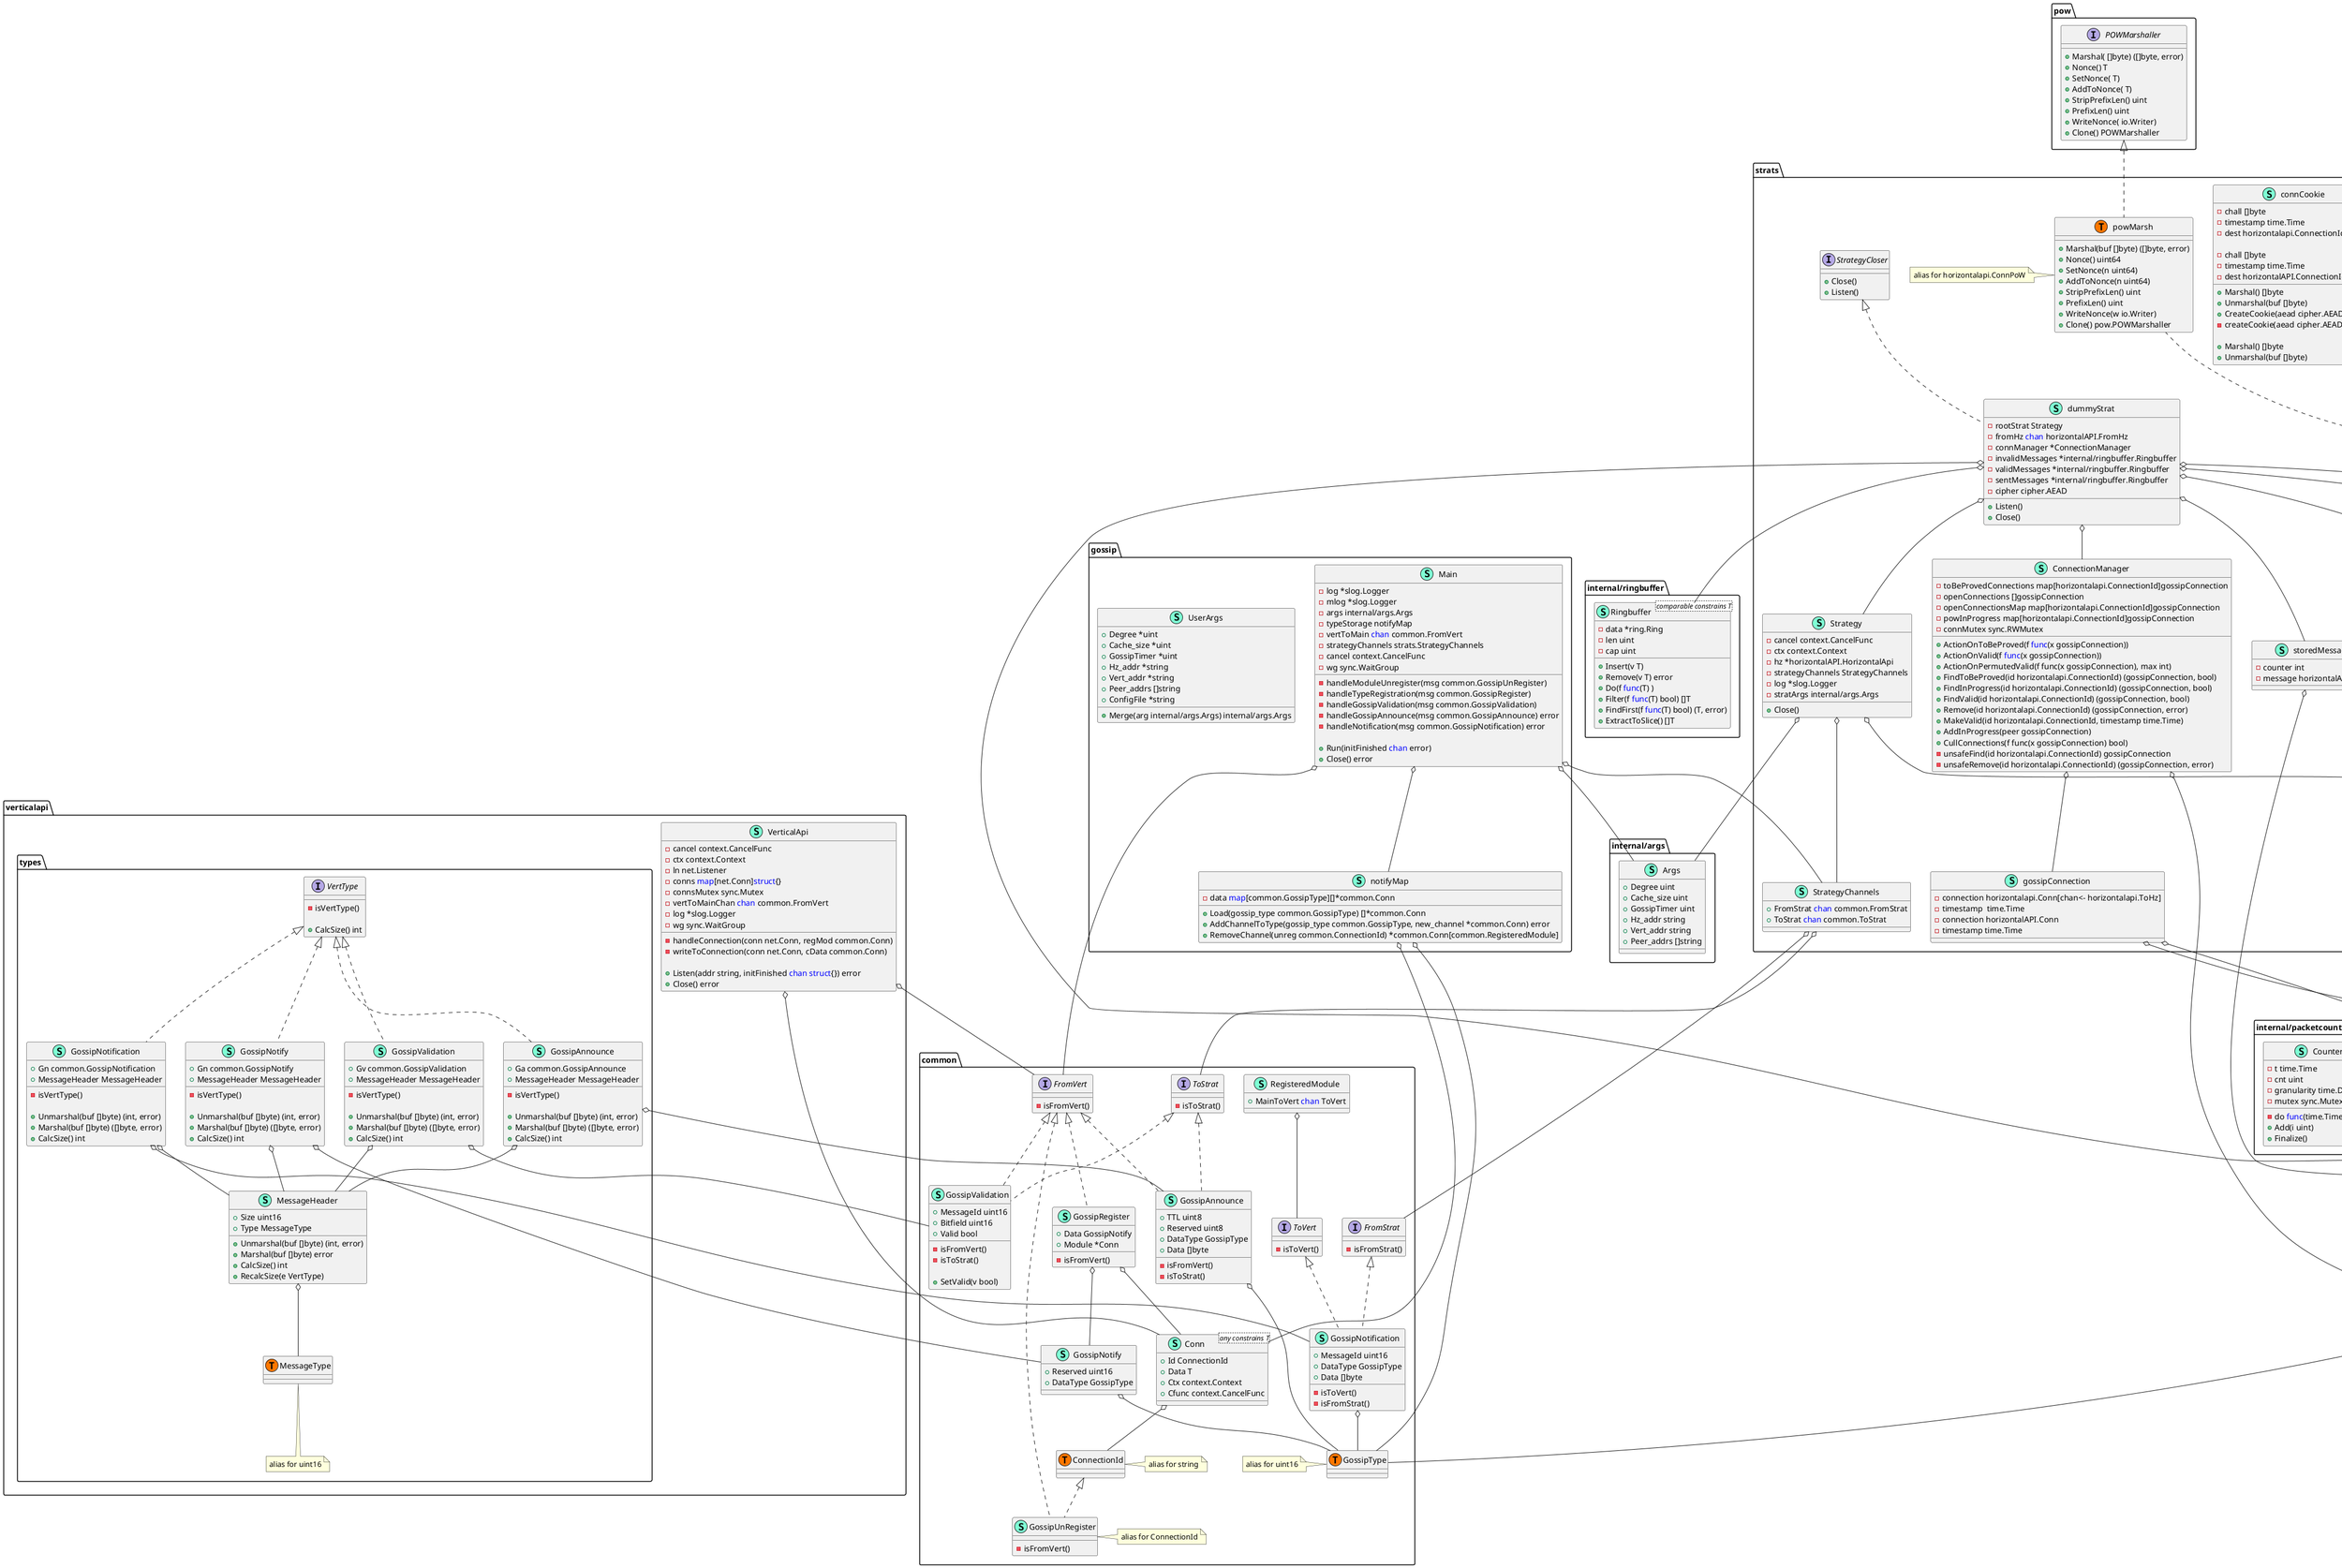 @startuml

left to right direction

namespace verticalapi {
	namespace types {
		class GossipAnnounce << (S,Aquamarine) >> {
			+ Ga common.GossipAnnounce
				+ MessageHeader MessageHeader

				- isVertType() 

				+ Unmarshal(buf []byte) (int, error)
				+ Marshal(buf []byte) ([]byte, error)
				+ CalcSize() int

		}
		class GossipNotification << (S,Aquamarine) >> {
			+ Gn common.GossipNotification
				+ MessageHeader MessageHeader

				- isVertType() 

				+ Unmarshal(buf []byte) (int, error)
				+ Marshal(buf []byte) ([]byte, error)
				+ CalcSize() int

		}
		class GossipNotify << (S,Aquamarine) >> {
			+ Gn common.GossipNotify
				+ MessageHeader MessageHeader

				- isVertType() 

				+ Unmarshal(buf []byte) (int, error)
				+ Marshal(buf []byte) ([]byte, error)
				+ CalcSize() int

		}
		class GossipValidation << (S,Aquamarine) >> {
			+ Gv common.GossipValidation
				+ MessageHeader MessageHeader

				- isVertType() 

				+ Unmarshal(buf []byte) (int, error)
				+ Marshal(buf []byte) ([]byte, error)
				+ CalcSize() int

		}
		class MessageHeader << (S,Aquamarine) >> {
			+ Size uint16
				+ Type MessageType

				+ Unmarshal(buf []byte) (int, error)
				+ Marshal(buf []byte) error
				+ CalcSize() int
				+ RecalcSize(e VertType) 

		}
		interface VertType  {
			- isVertType() 

				+ CalcSize() int

		}
		class MessageType << (T, #FF7700) >>  {
		}
		note right
			alias for uint16
		end note
	}
	class VerticalApi << (S,Aquamarine) >> {
		- cancel context.CancelFunc
			- ctx context.Context
			- ln net.Listener
			- conns <font color=blue>map</font>[net.Conn]<font color=blue>struct</font>{}
		- connsMutex sync.Mutex
			- vertToMainChan <font color=blue>chan</font> common.FromVert
			- log *slog.Logger
			- wg sync.WaitGroup

			- handleConnection(conn net.Conn, regMod common.Conn) 
			- writeToConnection(conn net.Conn, cData common.Conn) 

			+ Listen(addr string, initFinished <font color=blue>chan</font> <font color=blue>struct</font>{}) error
			+ Close() error

	}
}

"verticalapi.types.VertType" <|.. "verticalapi.types.GossipAnnounce"
"verticalapi.types.VertType" <|.. "verticalapi.types.GossipNotification"
"verticalapi.types.VertType" <|.. "verticalapi.types.GossipNotify"
"verticalapi.types.VertType" <|.. "verticalapi.types.GossipValidation"

"verticalapi.types.GossipAnnounce" o-- "common.GossipAnnounce"
"verticalapi.types.GossipAnnounce" o-- "verticalapi.types.MessageHeader"
"verticalapi.types.GossipNotification" o-- "common.GossipNotification"
"verticalapi.types.GossipNotification" o-- "verticalapi.types.MessageHeader"
"verticalapi.types.GossipNotify" o-- "common.GossipNotify"
"verticalapi.types.GossipNotify" o-- "verticalapi.types.MessageHeader"
"verticalapi.types.GossipValidation" o-- "common.GossipValidation"
"verticalapi.types.GossipValidation" o-- "verticalapi.types.MessageHeader"
"verticalapi.types.MessageHeader" o-- "verticalapi.types.MessageType"

"verticalapi.VerticalApi" o-- "common.FromVert"
"verticalapi.VerticalApi" o-- "common.Conn"

namespace internal/args {
	top to bottom direction

	class Args << (S,Aquamarine) >> {
		+ Degree uint
			+ Cache_size uint
			+ GossipTimer uint
			+ Hz_addr string
			+ Vert_addr string
			+ Peer_addrs []string

	}
}

namespace common {
	top to bottom direction

	class GossipType << (T, #FF7700) >>  {
	}
	note left
		alias for uint16
	end note

	class Conn<any constrains T> << (S,Aquamarine) >> {
		+ Id ConnectionId
		+ Data T
		+ Ctx context.Context
		+ Cfunc context.CancelFunc
	}

	interface FromStrat  {
		- isFromStrat() 
	}

	interface FromVert  {
		- isFromVert() 
	}

	class GossipAnnounce << (S,Aquamarine) >> {
		+ TTL uint8
			+ Reserved uint8
			+ DataType GossipType
			+ Data []byte

			- isFromVert() 
			- isToStrat() 
	}

	class GossipNotification << (S,Aquamarine) >> {
		+ MessageId uint16
			+ DataType GossipType
			+ Data []byte

			- isToVert() 
			- isFromStrat() 
	}

	class GossipNotify << (S,Aquamarine) >> {
		+ Reserved uint16
			+ DataType GossipType
	}

	class GossipRegister << (S,Aquamarine) >> {
		+ Data GossipNotify
			+ Module *Conn

			- isFromVert() 
	}

	class GossipUnRegister << (S,Aquamarine) >> {
		- isFromVert() 
	}
	note right
		alias for ConnectionId
	end note

	class GossipValidation << (S,Aquamarine) >> {
		+ MessageId uint16
			+ Bitfield uint16
			+ Valid bool

			- isFromVert() 
			- isToStrat() 

			+ SetValid(v bool) 
	}

	class RegisteredModule << (S,Aquamarine) >> {
		+ MainToVert <font color=blue>chan</font> ToVert
	}

	interface ToStrat  {
		- isToStrat() 
	}

	interface ToVert  {
		- isToVert() 
	}

	class ConnectionId << (T, #FF7700) >>  {
	}
	note right
		alias for string
	end note
}

"common.FromStrat" <|.. "common.GossipNotification"

"common.ToVert" <|.. "common.GossipNotification"

"common.FromVert" <|.. "common.GossipAnnounce"
"common.FromVert" <|.. "common.GossipRegister"
"common.FromVert" <|.. "common.GossipUnRegister"
"common.FromVert" <|.. "common.GossipValidation"

"common.ToStrat" <|.. "common.GossipAnnounce"
"common.ToStrat" <|.. "common.GossipValidation"

"common.Conn" o-- "common.ConnectionId"
"common.GossipAnnounce" o-- "common.GossipType"
"common.GossipNotification" o-- "common.GossipType"
"common.GossipNotify" o-- "common.GossipType"
"common.GossipRegister" o-- "common.Conn"
"common.GossipRegister" o-- "common.GossipNotify"
"common.RegisteredModule" o-- "common.ToVert"

"common.ConnectionId" <|.. "common.GossipUnRegister"

namespace gossip {
	top to bottom direction

	class Main << (S,Aquamarine) >> {
		- log *slog.Logger
			- mlog *slog.Logger
			- args internal/args.Args
			- typeStorage notifyMap
			- vertToMain <font color=blue>chan</font> common.FromVert
			- strategyChannels strats.StrategyChannels
			- cancel context.CancelFunc
			- wg sync.WaitGroup

			- handleModuleUnregister(msg common.GossipUnRegister) 
			- handleTypeRegistration(msg common.GossipRegister) 
			- handleGossipValidation(msg common.GossipValidation) 
			- handleGossipAnnounce(msg common.GossipAnnounce) error
			- handleNotification(msg common.GossipNotification) error

			+ Run(initFinished <font color=blue>chan</font> error) 
			+ Close() error

	}
	class UserArgs << (S,Aquamarine) >> {
		+ Degree *uint
			+ Cache_size *uint
			+ GossipTimer *uint
			+ Hz_addr *string
			+ Vert_addr *string
			+ Peer_addrs []string
			+ ConfigFile *string

			+ Merge(arg internal/args.Args) internal/args.Args

	}
	class notifyMap << (S,Aquamarine) >> {
		- data <font color=blue>map</font>[common.GossipType][]*common.Conn

			+ Load(gossip_type common.GossipType) []*common.Conn
			+ AddChannelToType(gossip_type common.GossipType, new_channel *common.Conn) error
			+ RemoveChannel(unreg common.ConnectionId) *common.Conn[common.RegisteredModule]

	}
}

"gossip.Main" o-- "internal/args.Args"
"gossip.Main" o-- "gossip.notifyMap"
"gossip.Main" o-- "common.FromVert"
"gossip.Main" o-- "strats.StrategyChannels"

"gossip.notifyMap" o-- "common.Conn"
"gossip.notifyMap" o-- "common.GossipType"

namespace internal/packetcounter {
	top to bottom direction

	class Counter << (S,Aquamarine) >> {
		- t time.Time
			- cnt uint
			- do <font color=blue>func</font>(time.Time, uint) 
			- granularity time.Duration
			- mutex sync.Mutex

			+ Add(i uint) 
			+ Finalize() 
	}
}



namespace pow {
	top to bottom direction

	interface POWMarshaller  {
		+ Marshal( []byte) ([]byte, error)
			+ Nonce() T
			+ SetNonce( T) 
			+ AddToNonce( T) 
			+ StripPrefixLen() uint
			+ PrefixLen() uint
			+ WriteNonce( io.Writer) 
			+ Clone() POWMarshaller

	}
}



namespace internal/ringbuffer {
	top to bottom direction

	class Ringbuffer<comparable constrains T> << (S,Aquamarine) >> {
		- data *ring.Ring
			- len uint
			- cap uint

			+ Insert(v T) 
			+ Remove(v T) error
			+ Do(f <font color=blue>func</font>(T) ) 
			+ Filter(f <font color=blue>func</font>(T) bool) []T
			+ FindFirst(f <font color=blue>func</font>(T) bool) (T, error)
			+ ExtractToSlice() []T

	}
}



namespace strats {
	top to bottom direction

	class gossipConnection << (S,Aquamarine) >> {
		- connection horizontalapi.Conn[chan<- horizontalapi.ToHz]
		- timestamp  time.Time
	}

	class ConnectionManager << (S,Aquamarine) >> {
		- toBeProvedConnections map[horizontalapi.ConnectionId]gossipConnection
		- openConnections []gossipConnection
		- openConnectionsMap map[horizontalapi.ConnectionId]gossipConnection
		- powInProgress map[horizontalapi.ConnectionId]gossipConnection
		- connMutex sync.RWMutex

		+ ActionOnToBeProved(f <font color=blue>func</font>(x gossipConnection))
		+ ActionOnValid(f <font color=blue>func</font>(x gossipConnection))
		+ ActionOnPermutedValid(f func(x gossipConnection), max int)
		+ FindToBeProved(id horizontalapi.ConnectionId) (gossipConnection, bool)
		+ FindInProgress(id horizontalapi.ConnectionId) (gossipConnection, bool)
		+ FindValid(id horizontalapi.ConnectionId) (gossipConnection, bool)
		+ Remove(id horizontalapi.ConnectionId) (gossipConnection, error)
		+ MakeValid(id horizontalapi.ConnectionId, timestamp time.Time)
		+ AddInProgress(peer gossipConnection)
		+ CullConnections(f func(x gossipConnection) bool)
		- unsafeFind(id horizontalapi.ConnectionId) gossipConnection
		- unsafeRemove(id horizontalapi.ConnectionId) (gossipConnection, error)
	}

	class connCookie << (S,Aquamarine) >> {
		- chall []byte
		- timestamp time.Time
		- dest horizontalapi.ConnectionId

		+ Marshal() []byte
		+ Unmarshal(buf []byte)
		+ CreateCookie(aead cipher.AEAD) []byte
	}

	class Strategy << (S,Aquamarine) >> {
		- cancel context.CancelFunc
			- ctx context.Context
			- hz *horizontalAPI.HorizontalApi
			- strategyChannels StrategyChannels
			- log *slog.Logger
			- stratArgs internal/args.Args

			+ Close() 

	}
	class StrategyChannels << (S,Aquamarine) >> {
		+ FromStrat <font color=blue>chan</font> common.FromStrat
			+ ToStrat <font color=blue>chan</font> common.ToStrat

	}
	interface StrategyCloser  {
		+ Close() 
			+ Listen() 

	}
	class dummyStrat << (S,Aquamarine) >> {
		- rootStrat Strategy
		- fromHz <font color=blue>chan</font> horizontalAPI.FromHz
		- connManager *ConnectionManager
		- invalidMessages *internal/ringbuffer.Ringbuffer
		- validMessages *internal/ringbuffer.Ringbuffer
		- sentMessages *internal/ringbuffer.Ringbuffer
		- cipher cipher.AEAD

		+ Listen() 
		+ Close() 
	}

	class gossipConnection << (S,Aquamarine) >> {
		- connection horizontalAPI.Conn
			- timestamp time.Time
	}

	class powMarsh << (S,Aquamarine) >> {
		+ Marshal(buf []byte) ([]byte, error)
			+ Nonce() uint64
			+ SetNonce(n uint64) 
			+ AddToNonce(n uint64) 
			+ StripPrefixLen() uint
			+ PrefixLen() uint
			+ WriteNonce(w io.Writer) 
			+ Clone() pow.POWMarshaller
	}

	class storedMessage << (S,Aquamarine) >> {
		- counter int
			- message horizontalAPI.Push
	}

	class connCookie << (S,Aquamarine) >> {
		- chall []byte
			- timestamp time.Time
			- dest horizontalAPI.ConnectionId

			- createCookie(aead cipher.AEAD) []byte

			+ Marshal() []byte
			+ Unmarshal(buf []byte) 
	}

	class strats.powMarsh << (T, #FF7700) >>  {
	}
	note left
		alias for horizontalapi.ConnPoW
	end note
}

"strats.StrategyCloser" <|.. "strats.dummyStrat"
"pow.POWMarshaller" <|.. "strats.powMarsh"
"horizontalapi.ConnPoW" <|.. "strats.powMarsh"

"strats.storedMessage" o-- "horizontalapi.Push"
"strats.gossipConnection" o-- "horizontalapi.Conn"

"strats.StrategyChannels" o-- "common.FromStrat"
"strats.StrategyChannels" o-- "common.ToStrat"

"strats.dummyStrat" o-- "strats.Strategy"
"strats.dummyStrat" o-- "strats.ConnectionManager"
"strats.dummyStrat" o-- "horizontalapi.FromHz"
"strats.dummyStrat" o-- "horizontalapi.NewConn"
"strats.dummyStrat" o-- "horizontalapi.Conn"
"strats.dummyStrat" o-- "horizontalapi.ToHz"
"strats.dummyStrat" o-- "strats.storedMessage"
"strats.dummyStrat" o-- "internal/ringbuffer.Ringbuffer"

"strats.Strategy" o-- "horizontalapi.HorizontalApi"
"strats.Strategy" o-- "strats.StrategyChannels"
"strats.Strategy" o-- "internal/args.Args"

"strats.gossipConnection" o-- "horizontalapi.ToHz"

"strats.ConnectionManager" o-- "horizontalapi.ConnectionId"
"strats.ConnectionManager" o-- "strats.gossipConnection"

"strats.connCookie" o-- "horizontalapi.ConnectionId"

namespace horizontalapi {
	top to bottom direction

	class Conn<any constrains T> << (S,Aquamarine) >> {
		+ Id ConnectionId
		+ Data T
		+ Ctx context.Context
		+ Cfunc context.CancelFunc
	}

	class ConnChall << (S,Aquamarine) >> {
		+ Id ConnectionId
		+ Cookie []byte

		- canFromHz() 
		- canToHz() 
		- isPow() bool
	}

	class ConnPoW << (S,Aquamarine) >> {
		+ Id ConnectionId
		+ PowNonce uint64
		+ Cookie []byte

		- canFromHz() 
		- canToHz() 
		- isPow() bool
	}

	class ConnReq << (S,Aquamarine) >> {
		+ Id ConnectionId

		- canFromHz() 
		- canToHz() 
		- isPow() bool
	}

	class PowChall << (S,Aquamarine) >> {
		+ Id ConnectionId
		+ Cookie []byte

		- canFromHz() 
		- canToHz() 
		- isPow() bool
	}

	class PowPoW << (S,Aquamarine) >> {
		+ Id ConnectionId
		+ PowNonce uint64
		+ Cookie []byte

		- canFromHz() 
		- canToHz() 
		- isPow() bool
	}

	class PowReq << (S,Aquamarine) >> {
		+ Id ConnectionId

		- canFromHz() 
		- canToHz() 
		- isPow() bool
	}

	interface FromHz  {
		- canFromHz() 
	}

	class Push << (S,Aquamarine) >> {
		+ Id ConnectionId
		+ TTL uint8
		+ GossipType common.GossipType
		+ MessageID uint16
		+ Payload []byte

		- canFromHz() 
		- canToHz() 
		- isPow() bool
	}

	interface ToHz  {
		- canToHz() 
		- isPow() bool

	}

	class Unregister << (S,Aquamarine) >> {
		- canFromHz() 

	}

	class horizontalapi.ConnectionId << (T, #FF7700) >>  {
	}
	note right
		alias for string/IP-Addr
	end note

	class horizontalapi.NewConn << (T, #FF7700) >>  {
	}
	note left
		alias for Conn[<font color=blue>chan</font> ToHz]
	end note

	class horizontalapi.Unregister << (T, #FF7700) >>  {
	}
	note right
		alias for ConnectionId
	end note

	class HorizontalApi << (S,Aquamarine) >> {
		- cancel context.CancelFunc
			- ctx context.Context
			- ln net.Listener
			- conns <font color=blue>map</font>[net.Conn]<font color=blue>struct</font>{}
		- connsMutex sync.Mutex
			- fromHzChan <font color=blue>chan</font> FromHz
			- log *slog.Logger
			- wg sync.WaitGroup
			- packetcounter *internal/packetcounter.Counter
			- packetcounterNonPow *internal/packetcounter.Counter

			- handleConnection(conn net.Conn, connData Conn) 
			- writeToConnection(conn net.Conn, c Conn) 

			+ Listen(addr string, newConn <font color=blue>chan</font> NewConn, initFinished <font color=blue>chan</font> <font color=blue>struct</font>{}) error
			+ AddNeighbors(dialer *net.Dialer, addrs ...string) ([]Conn, error)
			+ Close() error

	}
}

"horizontalapi.FromHz" <|.. "horizontalapi.ConnChall"
"horizontalapi.FromHz" <|.. "horizontalapi.ConnPoW"
"horizontalapi.FromHz" <|.. "horizontalapi.ConnReq"
"horizontalapi.FromHz" <|.. "horizontalapi.PowChall"
"horizontalapi.FromHz" <|.. "horizontalapi.PowPoW"
"horizontalapi.FromHz" <|.. "horizontalapi.PowReq"
"horizontalapi.FromHz" <|.. "horizontalapi.Push"
"horizontalapi.FromHz" <|.. "horizontalapi.Unregister"
"horizontalapi.ToHz" <|.. "horizontalapi.Push"
"horizontalapi.ToHz" <|.. "horizontalapi.ConnReq"
"horizontalapi.ToHz" <|.. "horizontalapi.ConnChall"
"horizontalapi.ToHz" <|.. "horizontalapi.ConnPoW"
"horizontalapi.ToHz" <|.. "horizontalapi.PowReq"
"horizontalapi.ToHz" <|.. "horizontalapi.PowChall"
"horizontalapi.ToHz" <|.. "horizontalapi.PowPoW"

"horizontalapi.HorizontalApi" o-- "horizontalapi.FromHz"
"horizontalapi.HorizontalApi" o-- "horizontalapi.Conn"
"horizontalapi.HorizontalApi" o-- "internal/packetcounter.Counter"

"horizontalapi.FromHz" <|.. "horizontalapi.NewConn"
"horizontalapi.ConnectionId" <|.. "horizontalapi.Unregister"
"horizontalapi.Conn" o-- "horizontalapi.ConnectionId"

"horizontalapi.ConnPoW" o-- "horizontalapi.ConnectionId"
"horizontalapi.ConnChall" o-- "horizontalapi.ConnectionId"
"horizontalapi.ConnReq" o-- "horizontalapi.ConnectionId"
"horizontalapi.PowPoW" o-- "horizontalapi.ConnectionId"
"horizontalapi.PowChall" o-- "horizontalapi.ConnectionId"
"horizontalapi.PowReq" o-- "horizontalapi.ConnectionId"
"horizontalapi.Push" o-- "common.GossipType"
"horizontalapi.Push" o-- "horizontalapi.ConnectionId"

' namespace internal/testlog {
' 	class TestHandler << (S,Aquamarine) >> {
' 		- handler slog.Handler
' 			- level slog.Level
' 
' 			+ Enabled(ctx context.Context, level slog.Level) bool
' 			+ Handle(ctx context.Context, r slog.Record) error
' 			+ WithAttrs(attrs []slog.Attr) slog.Handler
' 			+ WithGroup(name string) slog.Handler
' 
' 	}
' }

' namespace internal/testutils {
' 	class Event << (S,Aquamarine) >> {
' 		+ Time time.Time
' 			+ Level int
' 			+ Msg string
' 			+ Id common.ConnectionId
' 			+ MsgId uint16
' 			+ MsgType common.GossipType
' 			+ Cnt uint
' 			+ TimeBucket time.Time
' 
' 	}
' 	class Graph << (S,Aquamarine) >> {
' 		+ Nodes []node
' 			+ Edges [][]uint
' 
' 			+ CalcDistances(start uint) <font color=blue>map</font>[uint]uint
' 
' 	}
' 	class Tester << (S,Aquamarine) >> {
' 		- logChan <font color=blue>chan</font> Event
' 			- busyChan <font color=blue>chan</font> common.GossipType
' 			- closers []io.Closer
' 			- state testState
' 			- tmin time.Time
' 			- tmax time.Time
' 			- durSec float64
' 			- distanceBook distanceBook
' 			- cfunc context.CancelFunc
' 
' 			+ G Graph
' 			+ Peers <font color=blue>map</font>[uint]*peer
' 			+ PeersLut <font color=blue>map</font>[common.ConnectionId]uint
' 			+ Events []Event
' 
' 			+ Startup(startIp string) error
' 			+ RegisterAllPeersForType(gtype common.GossipType) error
' 			+ WaitUntilSilent(ctx context.Context, all bool, gtype common.GossipType, interval time.Duration) error
' 			+ Teardown() error
' 			+ ProcessReachedWhen(gtype common.GossipType, any bool) (data.ReachedWhenAll, error)
' 			+ ProcessReachedDistCnt(startNode uint, gtype common.GossipType, all bool) (data.ReachedDistCntAll, <font color=blue>map</font>[uint]uint, error)
' 			+ ProcessGraphDistCnt(startNode uint) (data.CntDistancesAll, error)
' 			+ ProcessSentPackets(gtype common.GossipType, all bool) (data.SentPacketsCntAll, error)
' 
' 	}
' 	class distanceBook << (S,Aquamarine) >> {
' 		- valid bool
' 			- startNode uint
' 			- nodeToDist <font color=blue>map</font>[uint]uint
' 			- distOrd []uint
' 			- distMaxCnt <font color=blue>map</font>[uint]uint
' 
' 			- processingSetupForDistance(genDistances <font color=blue>func</font>(uint) <font color=blue>map</font>[uint]uint, startNode uint) <font color=blue>map</font>[uint]uint
' 
' 	}
' 	interface marshaler  {
' 		+ Marshal(buf []byte) ([]byte, error)
' 
' 	}
' 	class node << (S,Aquamarine) >> {
' 		+ Degree *uint
' 			+ Cache_size *uint
' 			+ GossipTimer *uint
' 
' 			+ UnmarshalJSON(data []byte) error
' 
' 	}
' 	class peer << (S,Aquamarine) >> {
' 		- idx uint
' 			- id common.ConnectionId
' 			- a internal/args.Args
' 			- conn net.Conn
' 			- dialer *net.Dialer
' 
' 			- close() 
' 			- connect() error
' 			- markAllValid() 
' 
' 			+ String() string
' 			+ SendMsg(v marshaler) error
' 
' 	}
' 	class testState << (S,Aquamarine) >> {
' 		+ String() string
' 
' 	}
' 	class internal/testutils.testState << (T, #FF7700) >>  {
' 	}
' 	class todo_bookkeeping << (S,Aquamarine) >> {
' 		- node uint
' 			- dist uint
' 
' 	}
' }
' 
' "internal/testutils.Event" o-- "common.ConnectionId"
' "internal/testutils.Event" o-- "common.GossipType"
' "internal/testutils.Event" o-- "time.Time"
' "internal/testutils.Graph" o-- "internal/testutils.node"
' "internal/testutils.Tester" o-- "common.ConnectionId"
' "internal/testutils.Tester" o-- "internal/testutils.Event"
' "internal/testutils.Tester" o-- "internal/testutils.Graph"
' "internal/testutils.Tester" o-- "internal/testutils.peer"
' 
' "internal/testutils.marshaler" <|-- "verticalapi.types.GossipAnnounce"
' "internal/testutils.marshaler" <|-- "verticalapi.types.GossipNotify"
' "internal/testutils.marshaler" <|-- "verticalapi.types.GossipNotification"
' "internal/testutils.marshaler" <|-- "verticalapi.types.GossipValidation"
' 
' "internal/testutils.marshaler" <|-- "strats.powMarsh"

' namespace data {
' 	class CntDistances << (S,Aquamarine) >> {
' 		+ Distance uint
' 			+ Cnt uint
' 
' 	}
' 	class ReachedDistCnt << (S,Aquamarine) >> {
' 		+ TimeUnixSec float64
' 			+ Distance uint
' 			+ CntReachedSameDistance uint
' 
' 	}
' 	class ReachedWhen << (S,Aquamarine) >> {
' 		+ TimeUnixSec float64
' 			+ TimePercent float64
' 
' 	}
' 	class ReachedWhenAll << (S,Aquamarine) >> {
' 		+ WriteCss(fn string) error
' 
' 	}
' 	class SentPacketsCnt << (S,Aquamarine) >> {
' 		+ TimeUnixSec float64
' 			+ Cnt uint
' 
' 	}
' 	class data.CntDistancesAll << (T, #FF7700) >>  {
' 	}
' 	class data.ReachedDistCntAll << (T, #FF7700) >>  {
' 	}
' 	class data.ReachedWhenAll << (T, #FF7700) >>  {
' 	}
' 	class data.SentPacketsCntAll << (T, #FF7700) >>  {
' 	}
' }
' 
' "data.<font color=blue>map</font>[uint]ReachedWhen" #.. "data.ReachedWhenAll"
' "data.[]CntDistances" #.. "data.CntDistancesAll"
' "data.[]ReachedDistCnt" #.. "data.ReachedDistCntAll"
' "data.[]SentPacketsCnt" #.. "data.SentPacketsCntAll"

@enduml
